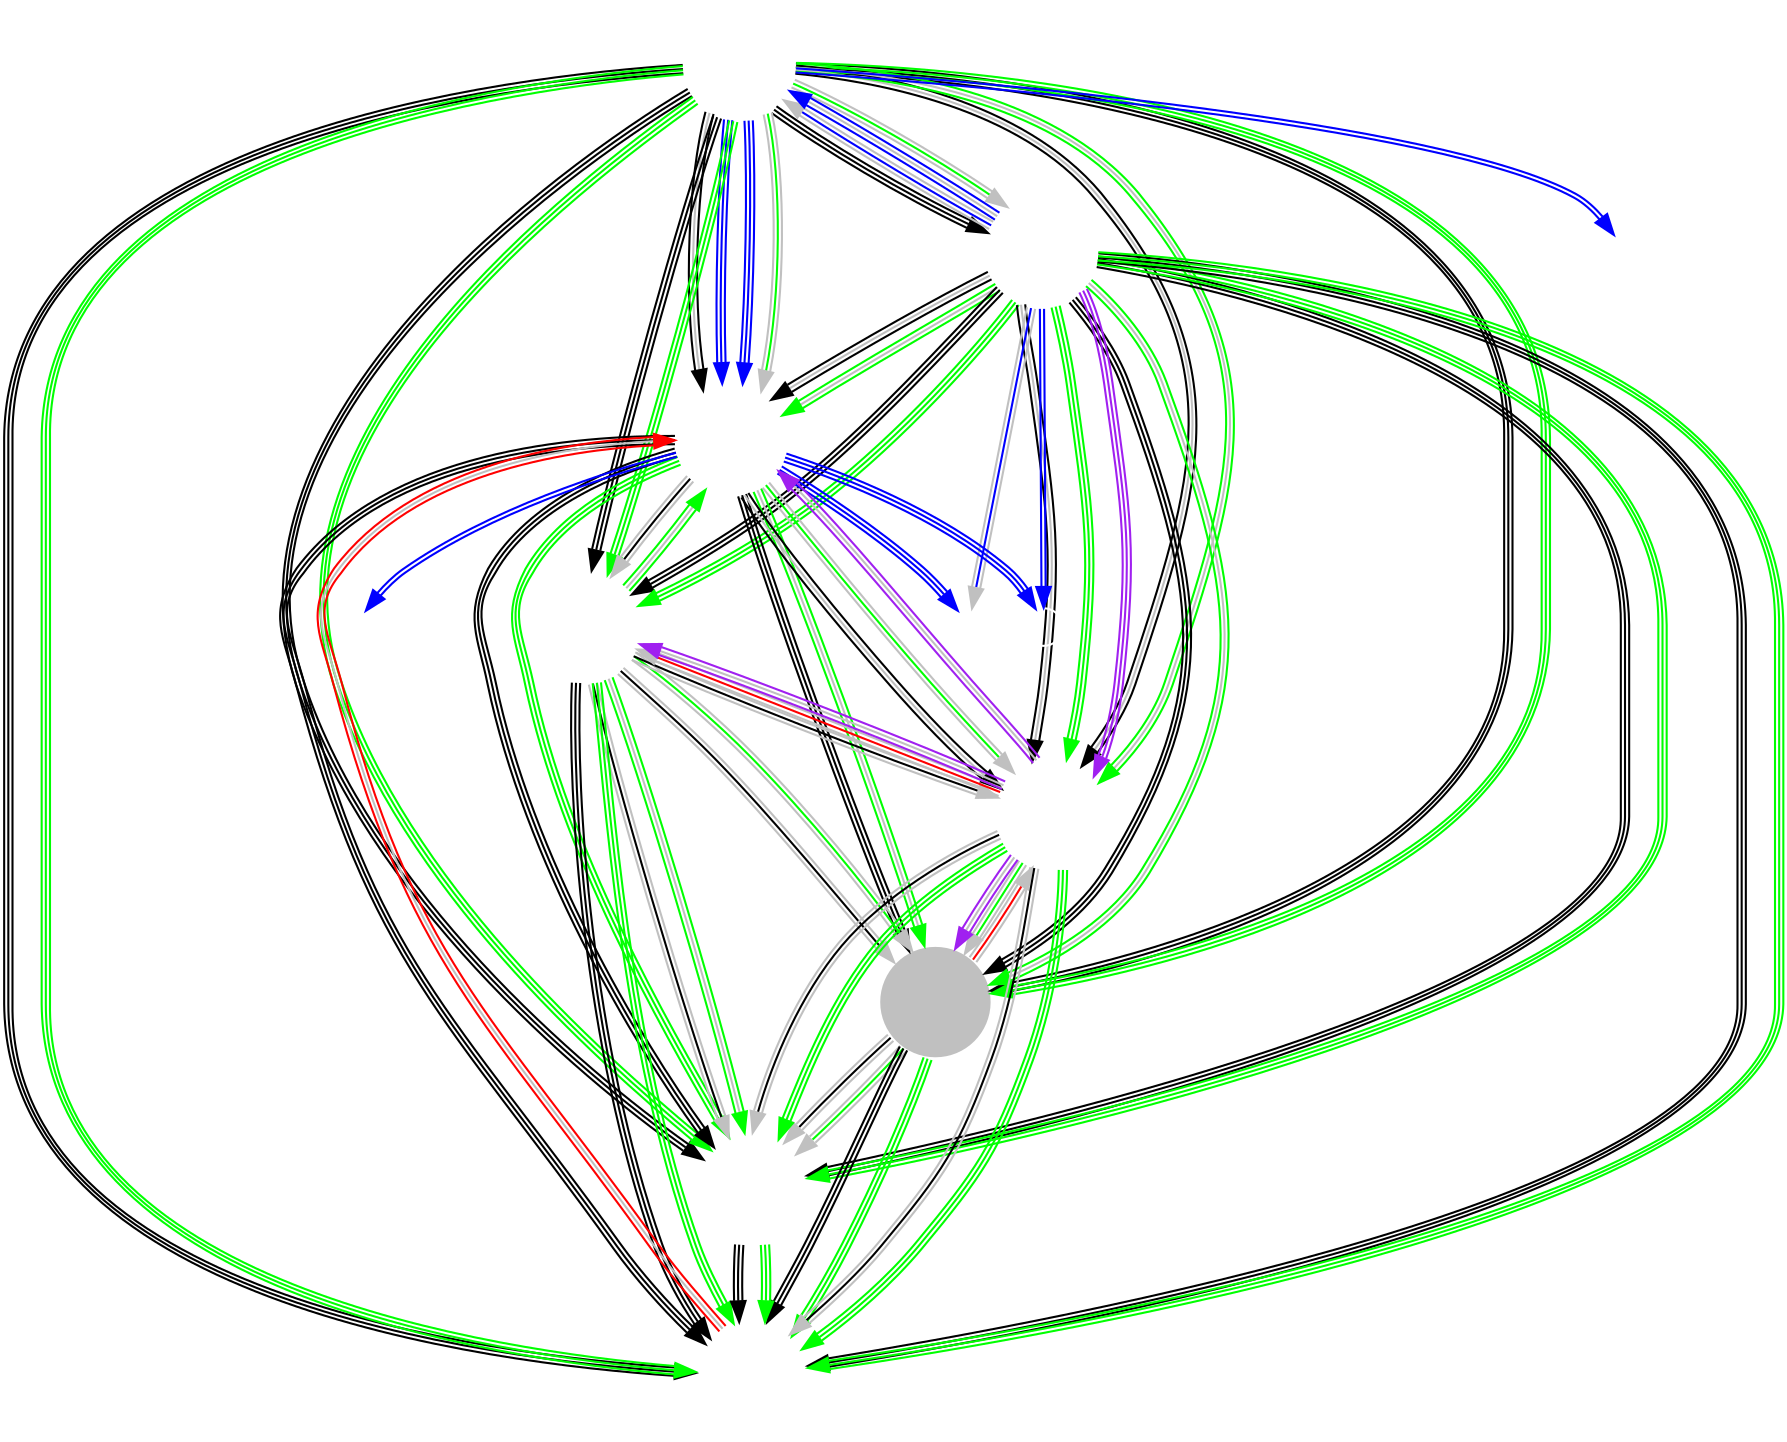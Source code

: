 // vim: set ts=5 sw=5:
digraph KR {
	node [shape=circle fixedsize=true width=0.75 label="" color="white"];
	imagepath="logos/";
	L5	[ image="l5.png" ]
	MVPB	[ image="mvp-black.png" ]
	TP	[ image="tempest.png" ]
	MTY	[ image="mighty.png" ]
	GG	[ image="gg.png" style="filled" fillcolor="gray" ]
	MVPM	[ image="mvp-miracle.png" ]
	BLS	[ image="blossom.png" ]
	RVN	[ image="raven.png" ]

	/* Week 1 */
	L5	->	BLS		[ color="black:black:black" ]
	MTY	->	MVPM		[ color="gray:black:gray" ]
	MVPB	->	TP		[ color="black:gray:black" ]
	MVPB	->	RVN		[ color="black:black:black" ]
	TP	->	GG		[ color="black:black:black" ]
	L5	->	MTY		[ color="black:black:black" ]
	MTY	->	GG		[ color="gray:black:gray" ]
	L5	->	RVN		[ color="black:black:black" ]
	MVPM	->	BLS		[ color="gray:black:gray" ]

	/* Week 2 */
	TP	->	MVPM		[ color="black:gray:black" ]
	MVPB	->	BLS		[ color="black:black:black" ]
	GG	->	RVN		[ color="black:black:black" ]
	MTY	->	RVN		[ color="black:black:black" ]
	L5	->	MVPM		[ color="black:gray:black" ]
	TP	->	BLS		[ color="black:black:black" ]
	TP	->	MTY		[ color="gray:black:gray" ]
	L5	->	GG		[ color="black:black:black" ]
	MVPB	->	MVPM		[ color="black:gray:black" ]

	/* Week 3 */
	BLS	->	RVN		[ color="black:black:black" ]
	MVPB	->	GG		[ color="black:black:black" ]
	L5	->	TP		[ color="black:gray:black" ]
	MVPB	->	MTY		[ color="black:black:black" ]
	GG	->	BLS		[ color="gray:black:gray" ]
	MVPM	->	RVN		[ color="gray:black:gray" ]

	/* Week 4 */
	L5	->	MVPB		[ color="black:black:black" ]
	TP	->	RVN		[ color="black:black:black" ]
	GG	->	MVPM		[ /*color="gray:black:gray"*/ color="gray:red:gray" constraint=false ]
	MTY	->	BLS		[ color="gray:black:gray" ]

	/*** Eastern Clash ***/
	node [ width="0.25" ]
	eStar	[ image="estar-gaming.png" ]
	SPT	[ image="super-perfect-team.png" ]
	Zero	[ image="zero.png" ]
	RSG	[ image="resurgence.png" ]
//	TFC	[ image="tfc.png" ]

	/* Upper Bracket: Round 1 */
	L5	->	RSG	[ color="blue:blue" ]
	TP	->	Zero	[ color="blue:blue" ]
//	eStar	->	TFC	[ color="blue:blue" ]
	MVPB	->	SPT	[ color="blue:blue" ]

	/* Lower Bracket: Round 1 */
//	Zero	->	RSG	[ color="blue:blue" ]
//	SPT	->	TFC	[ color="blue:blue" ]

	/* Upper Bracket: Round 2 */
	L5	->	TP	[ color="blue:blue:blue" ]
	MVPB	->	eStar	[ color="gray:blue:gray" ]

	/* Lower Bracket: Round 2 */
//	eStar	->	Zero	[ color="blue:blue:blue" ]
	TP	->	SPT	[ color="blue:blue:blue" ]

	/* Lower Bracket: Round 3 */
	TP	->	eStar	[ color="blue:blue:blue" ]

	/* Upper Bracket: Round 3 */
	MVPB	->	L5	[ color="gray:blue:gray" ]

	/* Lower Bracket: Round 4 */
	L5	->	TP	[ color="blue:blue:blue" ]

	/* Upper Bracket: Round 4 */
	MVPB	->	L5	[ color="blue:gray:blue" ]

	/* Week 6 */
	MVPB	->	TP	[ color="green:gray:green" ]
	MVPM	->	BLS	[ color="green:green:green" ]
	GG	->	RVN	[ color="green:green:green" ]
	L5	->	MTY	[ color="green:green:green" ]
	L5	->	GG	[ color="green:green:green" ]
	TP	->	BLS	[ color="green:green:green" ]

	/* Week 7 */
	MVPM	->	RVN	[ color="green:green:green" ]
	GG	->	BLS	[ color="gray:green:gray" ]
	MVPB	->	MTY	[ color="green:green:green" ]
	L5	->	TP	[ color="gray:green:gray" ]
	MVPB	->	MVPM	[ color="green:green:green" ]
	MTY	->	RVN	[ color="green:green:green" ]

	/* Week 8 */
	L5	->	RVN	[ color="green:green:green" ]
	MVPB	->	BLS	[ color="green:green:green" ]
	TP	->	MVPM	[ color="gray:green:gray" ]
	MTY	->	GG	[ color="gray:green:gray" ]
	BLS	->	RVN	[ color="green:green:green" ]
	MVPM	->	GG	[ color="gray:green:gray" ]

	/* Week 9 */
	L5	->	BLS	[ color="green:green:green" ]
	MVPB	->	RVN	[ color="green:green:green" ]
	MVPM	->	MTY	[ /*color="gray:green:gray"*/ color="gray:red:gray" constraint=false ]
	TP	->	GG	[ color="green:gray:green" ]
	MTY	->	TP	[ color="green:gray:green" ]
	L5	->	MVPB	[ color="gray:green:gray" ]

	/* Week 10 */
	MVPB	->	GG	[ color="green:gray:green" ]
	L5	->	MVPM	[ color="green:gray:green" ]
	MTY	->	BLS	[ color="green:gray:green" ]
	RVN	->	TP	[ /*color="green:gray:green"*/ color="red:gray:red" constriant=false ]

	/* Playoffs */
	MVPM	->	GG	[ color="purple:gray:purple" ]
	MVPM	->	TP	[ color="purple:gray:purple" ]
	MVPM	->	MTY	[ color="purple:gray:purple" ]
	MVPB	->	MVPM	[ color="purple:purple:purple" ]

	edge [ color="gray" dir="none" constraint="false" style="dashed"]

}

